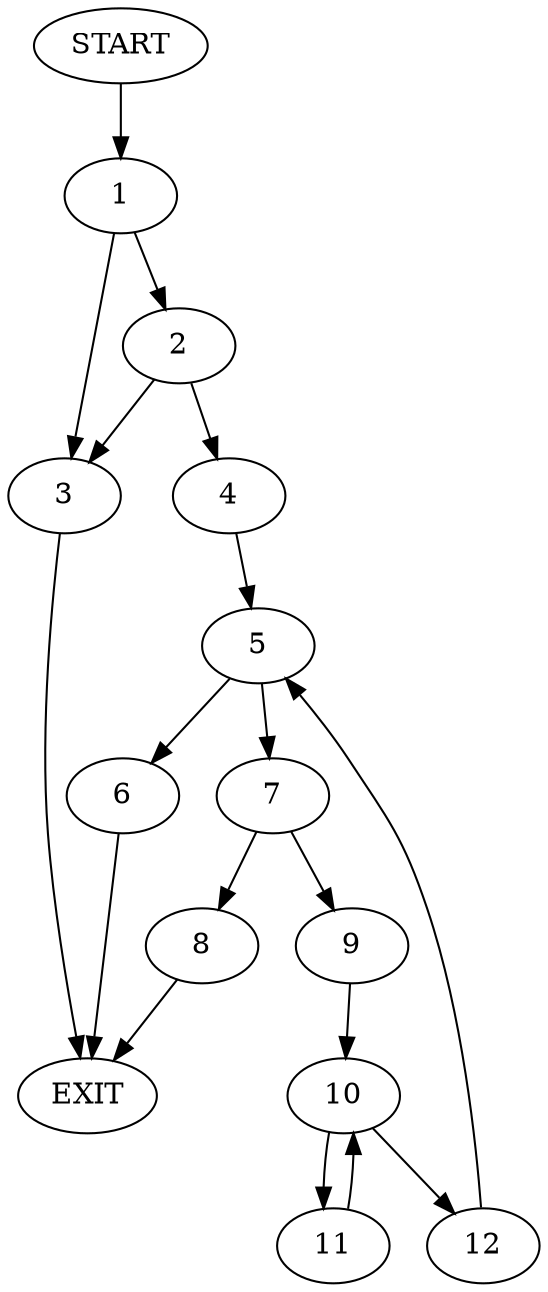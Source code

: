 digraph {
0 [label="START"]
13 [label="EXIT"]
0 -> 1
1 -> 2
1 -> 3
3 -> 13
2 -> 3
2 -> 4
4 -> 5
5 -> 6
5 -> 7
6 -> 13
7 -> 8
7 -> 9
8 -> 13
9 -> 10
10 -> 11
10 -> 12
12 -> 5
11 -> 10
}
